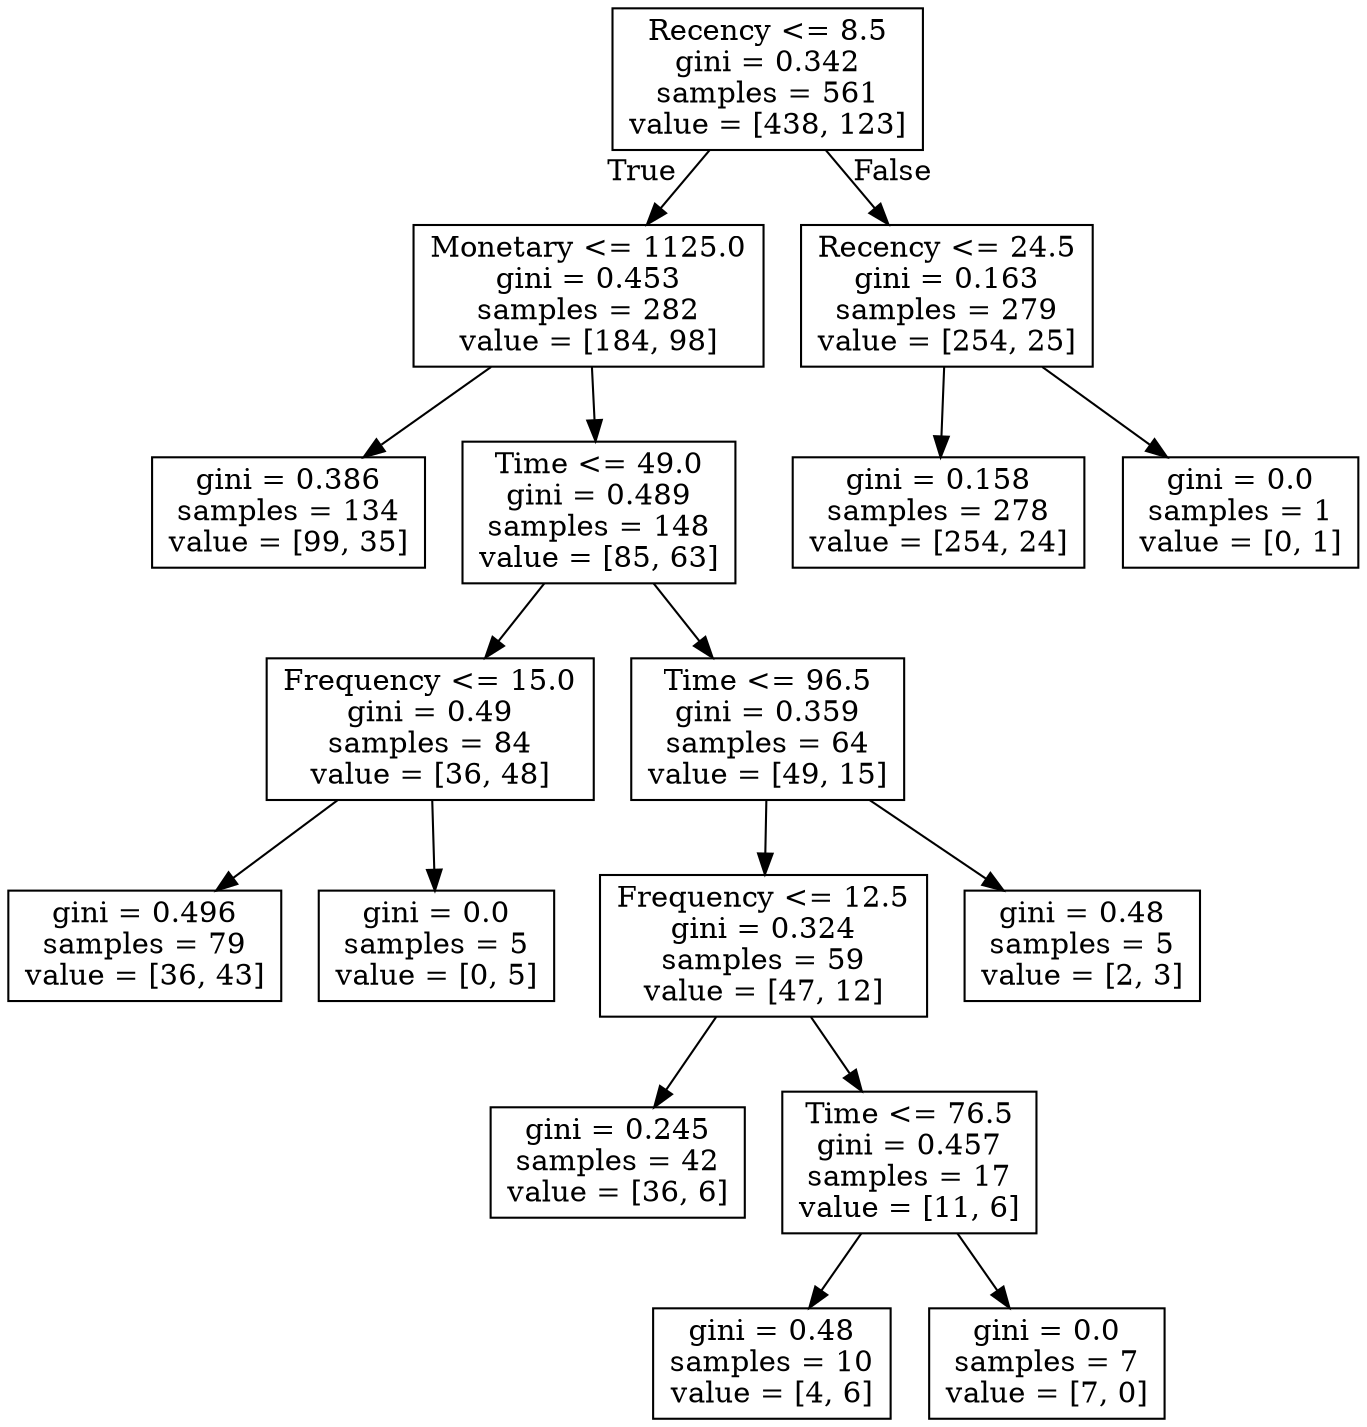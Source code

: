 digraph Tree {
node [shape=box] ;
0 [label="Recency <= 8.5\ngini = 0.342\nsamples = 561\nvalue = [438, 123]"] ;
1 [label="Monetary <= 1125.0\ngini = 0.453\nsamples = 282\nvalue = [184, 98]"] ;
0 -> 1 [labeldistance=2.5, labelangle=45, headlabel="True"] ;
2 [label="gini = 0.386\nsamples = 134\nvalue = [99, 35]"] ;
1 -> 2 ;
3 [label="Time <= 49.0\ngini = 0.489\nsamples = 148\nvalue = [85, 63]"] ;
1 -> 3 ;
4 [label="Frequency <= 15.0\ngini = 0.49\nsamples = 84\nvalue = [36, 48]"] ;
3 -> 4 ;
5 [label="gini = 0.496\nsamples = 79\nvalue = [36, 43]"] ;
4 -> 5 ;
6 [label="gini = 0.0\nsamples = 5\nvalue = [0, 5]"] ;
4 -> 6 ;
7 [label="Time <= 96.5\ngini = 0.359\nsamples = 64\nvalue = [49, 15]"] ;
3 -> 7 ;
8 [label="Frequency <= 12.5\ngini = 0.324\nsamples = 59\nvalue = [47, 12]"] ;
7 -> 8 ;
9 [label="gini = 0.245\nsamples = 42\nvalue = [36, 6]"] ;
8 -> 9 ;
10 [label="Time <= 76.5\ngini = 0.457\nsamples = 17\nvalue = [11, 6]"] ;
8 -> 10 ;
11 [label="gini = 0.48\nsamples = 10\nvalue = [4, 6]"] ;
10 -> 11 ;
12 [label="gini = 0.0\nsamples = 7\nvalue = [7, 0]"] ;
10 -> 12 ;
13 [label="gini = 0.48\nsamples = 5\nvalue = [2, 3]"] ;
7 -> 13 ;
14 [label="Recency <= 24.5\ngini = 0.163\nsamples = 279\nvalue = [254, 25]"] ;
0 -> 14 [labeldistance=2.5, labelangle=-45, headlabel="False"] ;
15 [label="gini = 0.158\nsamples = 278\nvalue = [254, 24]"] ;
14 -> 15 ;
16 [label="gini = 0.0\nsamples = 1\nvalue = [0, 1]"] ;
14 -> 16 ;
}